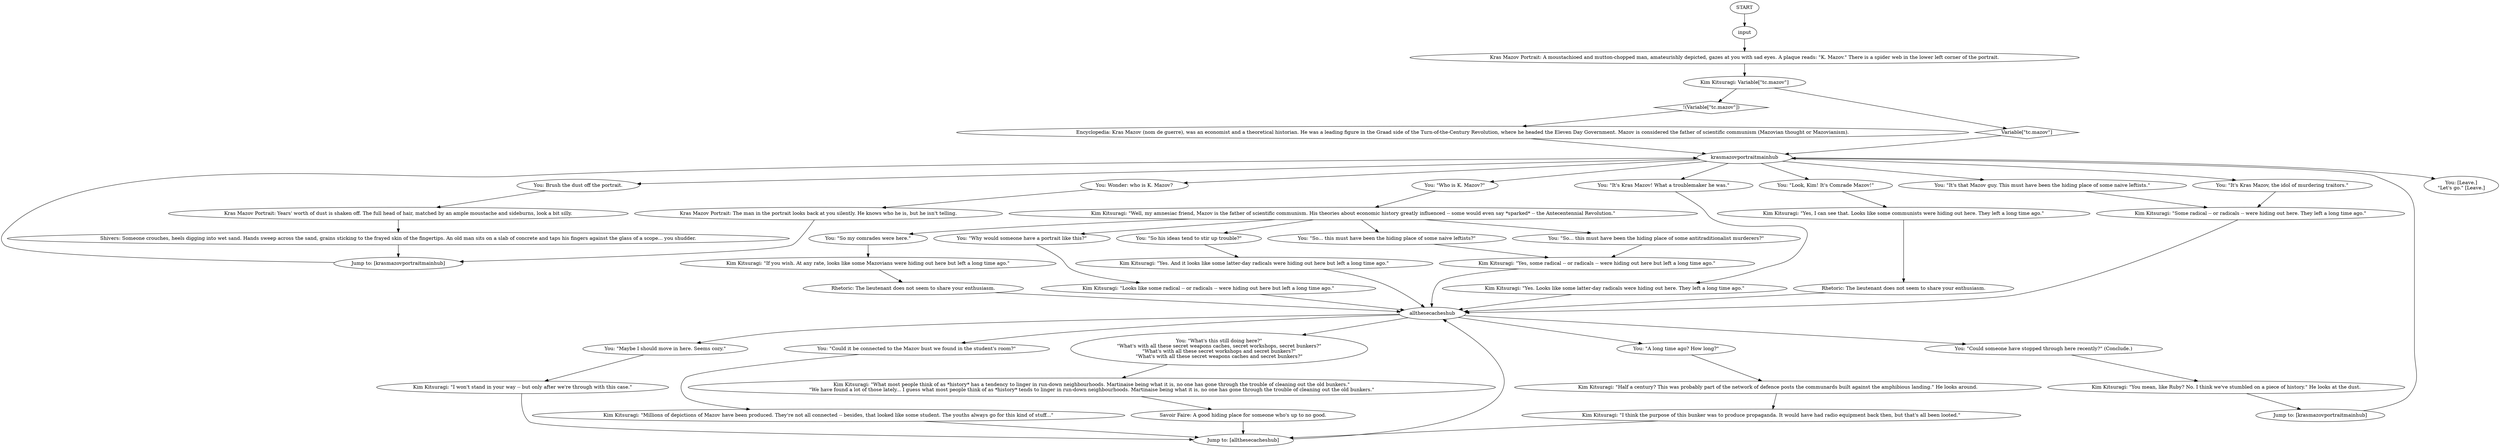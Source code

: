 # LAIR / KRAS MAZOV PORTRAIT
# This portrait is covered in cobwebs. You can:
#1. Compare to weapons cache.
#2. Learn about Mazov.
#3. React depending on political persuasion.
#4. Speculate about who may have stayed here (foreshadows deserter).
# ==================================================
digraph G {
	  0 [label="START"];
	  1 [label="input"];
	  2 [label="You: \"Could someone have stopped through here recently?\" (Conclude.)"];
	  3 [label="You: \"Who is K. Mazov?\""];
	  4 [label="Kim Kitsuragi: \"Yes. And it looks like some latter-day radicals were hiding out here but left a long time ago.\""];
	  5 [label="Kim Kitsuragi: \"I think the purpose of this bunker was to produce propaganda. It would have had radio equipment back then, but that's all been looted.\""];
	  6 [label="You: \"Could it be connected to the Mazov bust we found in the student's room?\""];
	  7 [label="Kim Kitsuragi: \"If you wish. At any rate, looks like some Mazovians were hiding out here but left a long time ago.\""];
	  8 [label="You: \"Maybe I should move in here. Seems cozy.\""];
	  9 [label="Kim Kitsuragi: \"Well, my amnesiac friend, Mazov is the father of scientific communism. His theories about economic history greatly influenced -- some would even say *sparked* -- the Antecentennial Revolution.\""];
	  10 [label="You: Wonder: who is K. Mazov?"];
	  11 [label="Kim Kitsuragi: \"I won't stand in your way -- but only after we're through with this case.\""];
	  12 [label="Encyclopedia: Kras Mazov (nom de guerre), was an economist and a theoretical historian. He was a leading figure in the Graad side of the Turn-of-the-Century Revolution, where he headed the Eleven Day Government. Mazov is considered the father of scientific communism (Mazovian thought or Mazovianism)."];
	  13 [label="Jump to: [krasmazovportraitmainhub]"];
	  14 [label="Kim Kitsuragi: \"Half a century? This was probably part of the network of defence posts the communards built against the amphibious landing.\" He looks around."];
	  15 [label="You: \"Look, Kim! It's Comrade Mazov!\""];
	  16 [label="Kim Kitsuragi: \"What most people think of as *history* has a tendency to linger in run-down neighbourhoods. Martinaise being what it is, no one has gone through the trouble of cleaning out the old bunkers.\"\n\"We have found a lot of those lately... I guess what most people think of as *history* tends to linger in run-down neighbourhoods. Martinaise being what it is, no one has gone through the trouble of cleaning out the old bunkers.\""];
	  17 [label="You: \"It's that Mazov guy. This must have been the hiding place of some naive leftists.\""];
	  18 [label="Kras Mazov Portrait: A moustachioed and mutton-chopped man, amateurishly depicted, gazes at you with sad eyes. A plaque reads: \"K. Mazov.\" There is a spider web in the lower left corner of the portrait."];
	  19 [label="You: \"Why would someone have a portrait like this?\""];
	  20 [label="Kim Kitsuragi: \"Yes, some radical -- or radicals -- were hiding out here but left a long time ago.\""];
	  21 [label="You: [Leave.]\n\"Let's go.\" [Leave.]"];
	  22 [label="You: \"So... this must have been the hiding place of some naive leftists?\""];
	  23 [label="Kim Kitsuragi: \"Looks like some radical -- or radicals -- were hiding out here but left a long time ago.\""];
	  24 [label="You: \"It's Kras Mazov, the idol of murdering traitors.\""];
	  25 [label="You: \"So... this must have been the hiding place of some antitraditionalist murderers?\""];
	  26 [label="You: \"So his ideas tend to stir up trouble?\""];
	  27 [label="Kim Kitsuragi: \"Millions of depictions of Mazov have been produced. They're not all connected -- besides, that looked like some student. The youths always go for this kind of stuff...\""];
	  28 [label="Savoir Faire: A good hiding place for someone who's up to no good."];
	  29 [label="krasmazovportraitmainhub"];
	  30 [label="Jump to: [allthesecacheshub]"];
	  31 [label="You: \"It's Kras Mazov! What a troublemaker he was.\""];
	  32 [label="Kim Kitsuragi: \"Yes, I can see that. Looks like some communists were hiding out here. They left a long time ago.\""];
	  33 [label="Jump to: [krasmazovportraitmainhub]"];
	  34 [label="You: \"A long time ago? How long?\""];
	  35 [label="Kim Kitsuragi: Variable[\"tc.mazov\"]"];
	  36 [label="Variable[\"tc.mazov\"]", shape=diamond];
	  37 [label="!(Variable[\"tc.mazov\"])", shape=diamond];
	  39 [label="Kim Kitsuragi: \"Yes. Looks like some latter-day radicals were hiding out here. They left a long time ago.\""];
	  40 [label="Kim Kitsuragi: \"You mean, like Ruby? No. I think we've stumbled on a piece of history.\" He looks at the dust."];
	  41 [label="You: \"So my comrades were here.\""];
	  42 [label="You: Brush the dust off the portrait."];
	  43 [label="Kras Mazov Portrait: Years' worth of dust is shaken off. The full head of hair, matched by an ample moustache and sideburns, look a bit silly."];
	  44 [label="Shivers: Someone crouches, heels digging into wet sand. Hands sweep across the sand, grains sticking to the frayed skin of the fingertips. An old man sits on a slab of concrete and taps his fingers against the glass of a scope... you shudder."];
	  45 [label="Rhetoric: The lieutenant does not seem to share your enthusiasm."];
	  46 [label="Kim Kitsuragi: \"Some radical -- or radicals -- were hiding out here. They left a long time ago.\""];
	  47 [label="allthesecacheshub"];
	  48 [label="You: \"What's this still doing here?\"\n\"What's with all these secret weapons caches, secret workshops, secret bunkers?\"\n\"What's with all these secret workshops and secret bunkers?\"\n\"What's with all these secret weapons caches and secret bunkers?\""];
	  49 [label="Kras Mazov Portrait: The man in the portrait looks back at you silently. He knows who he is, but he isn't telling."];
	  50 [label="Rhetoric: The lieutenant does not seem to share your enthusiasm."];
	  0 -> 1
	  1 -> 18
	  2 -> 40
	  3 -> 9
	  4 -> 47
	  5 -> 30
	  6 -> 27
	  7 -> 50
	  8 -> 11
	  9 -> 41
	  9 -> 19
	  9 -> 22
	  9 -> 25
	  9 -> 26
	  10 -> 49
	  11 -> 30
	  12 -> 29
	  13 -> 29
	  14 -> 5
	  15 -> 32
	  16 -> 28
	  17 -> 46
	  18 -> 35
	  19 -> 23
	  20 -> 47
	  22 -> 20
	  23 -> 47
	  24 -> 46
	  25 -> 20
	  26 -> 4
	  27 -> 30
	  28 -> 30
	  29 -> 3
	  29 -> 42
	  29 -> 10
	  29 -> 15
	  29 -> 17
	  29 -> 21
	  29 -> 24
	  29 -> 31
	  30 -> 47
	  31 -> 39
	  32 -> 45
	  33 -> 29
	  34 -> 14
	  35 -> 36
	  35 -> 37
	  36 -> 29
	  37 -> 12
	  39 -> 47
	  40 -> 33
	  41 -> 7
	  42 -> 43
	  43 -> 44
	  44 -> 13
	  45 -> 47
	  46 -> 47
	  47 -> 34
	  47 -> 2
	  47 -> 6
	  47 -> 8
	  47 -> 48
	  48 -> 16
	  49 -> 13
	  50 -> 47
}

